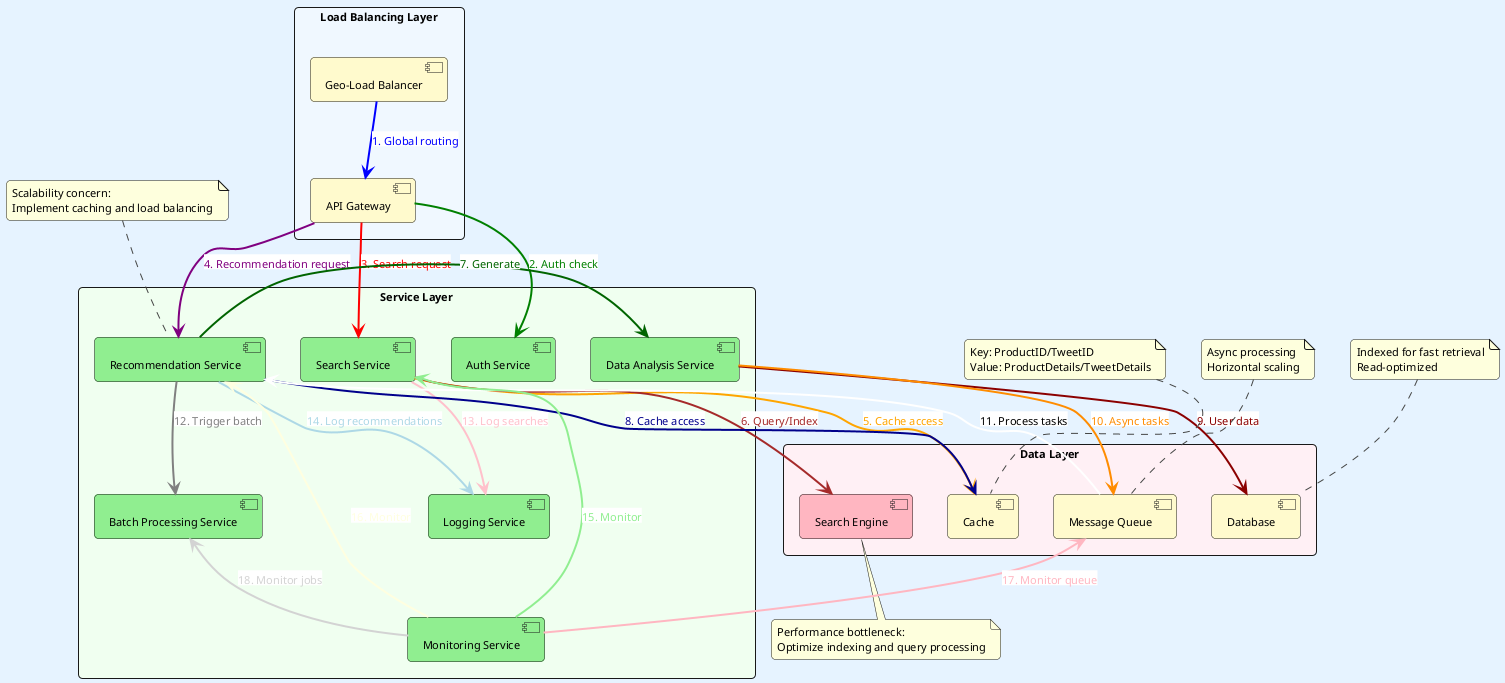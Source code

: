 @startuml Twitter_Search_Recommendation_Overview

!pragma layout dot
allowmixing

skinparam backgroundColor #E6F3FF
skinparam shadowing false
skinparam RoundCorner 8
skinparam ArrowColor 454645
skinparam DefaultFontName Arial
skinparam DefaultFontSize 11

rectangle "Load Balancing Layer" as LoadBalancingLayer #F0F8FF {
    component "Geo-Load Balancer" as GeoLoadBalancer #FFFACD
    component "API Gateway" as APIGateway #FFFACD
}

rectangle "Service Layer" as ServiceLayer #F0FFF0 {
    component "Auth Service" as AuthService #90EE90
    component "Search Service" as SearchService #90EE90
    component "Recommendation Service" as RecommendationService #90EE90
    component "Data Analysis Service" as DataAnalysis #90EE90
    component "Logging Service" as LoggingService #90EE90
    component "Monitoring Service" as MonitoringService #90EE90
    component "Batch Processing Service" as BatchProcessing #90EE90
}

rectangle "Data Layer" as DataLayer #FFF0F5 {
    component "Search Engine" as SearchEngine #FFB6C1
    component "Cache" as Cache #FFFACD
    component "Database" as Database #FFFACD
    component "Message Queue" as MessageQueue #FFFACD
}

GeoLoadBalancer -[#blue,thickness=2]down-> APIGateway : <back:#FFFFFF><color:#blue>1. Global routing</color></back>
APIGateway -[#green,thickness=2]down-> AuthService : <back:#FFFFFF><color:#green>2. Auth check</color></back>
APIGateway -[#red,thickness=2]down-> SearchService : <back:#FFFFFF><color:#red>3. Search request</color></back>
APIGateway -[#purple,thickness=2]down-> RecommendationService : <back:#FFFFFF><color:#purple>4. Recommendation request</color></back>

SearchService -[#orange,thickness=2]right-> Cache : <back:#FFFFFF><color:#orange>5. Cache access</color></back>
SearchService -[#brown,thickness=2]right-> SearchEngine : <back:#FFFFFF><color:#brown>6. Query/Index</color></back>
SearchService -[#pink,thickness=2]down-> LoggingService : <back:#FFFFFF><color:#pink>13. Log searches</color></back>

RecommendationService -[#darkgreen,thickness=2]left-> DataAnalysis : <back:#FFFFFF><color:#darkgreen>7. Generate</color></back>
RecommendationService -[#darkblue,thickness=2]right-> Cache : <back:#FFFFFF><color:#darkblue>8. Cache access</color></back>
RecommendationService -[#gray,thickness=2]down-> BatchProcessing : <back:#FFFFFF><color:#gray>12. Trigger batch</color></back>
RecommendationService -[#lightblue,thickness=2]down-> LoggingService : <back:#FFFFFF><color:#lightblue>14. Log recommendations</color></back>

DataAnalysis -[#darkred,thickness=2]down-> Database : <back:#FFFFFF><color:#darkred>9. User data</color></back>
DataAnalysis -[#darkorange,thickness=2]down-> MessageQueue : <back:#FFFFFF><color:#darkorange>10. Async tasks</color></back>

MessageQueue -[#darkpurple,thickness=2]right-> RecommendationService : <back:#FFFFFF><color:#darkpurple>11. Process tasks</color></back>

MonitoringService -[#lightgreen,thickness=2]up-> SearchService : <back:#FFFFFF><color:#lightgreen>15. Monitor</color></back>
MonitoringService -[#lightyellow,thickness=2]up-> RecommendationService : <back:#FFFFFF><color:#lightyellow>16. Monitor</color></back>
MonitoringService -[#lightpink,thickness=2]up-> MessageQueue : <back:#FFFFFF><color:#lightpink>17. Monitor queue</color></back>
MonitoringService -[#lightgray,thickness=2]up-> BatchProcessing : <back:#FFFFFF><color:#lightgray>18. Monitor jobs</color></back>

note top of Cache
  Key: ProductID/TweetID
  Value: ProductDetails/TweetDetails
end note

note top of Database
  Indexed for fast retrieval
  Read-optimized
end note

note top of MessageQueue
  Async processing
  Horizontal scaling
end note

note bottom of SearchEngine
  Performance bottleneck:
  Optimize indexing and query processing
end note

note top of RecommendationService
  Scalability concern:
  Implement caching and load balancing
end note

@enduml
